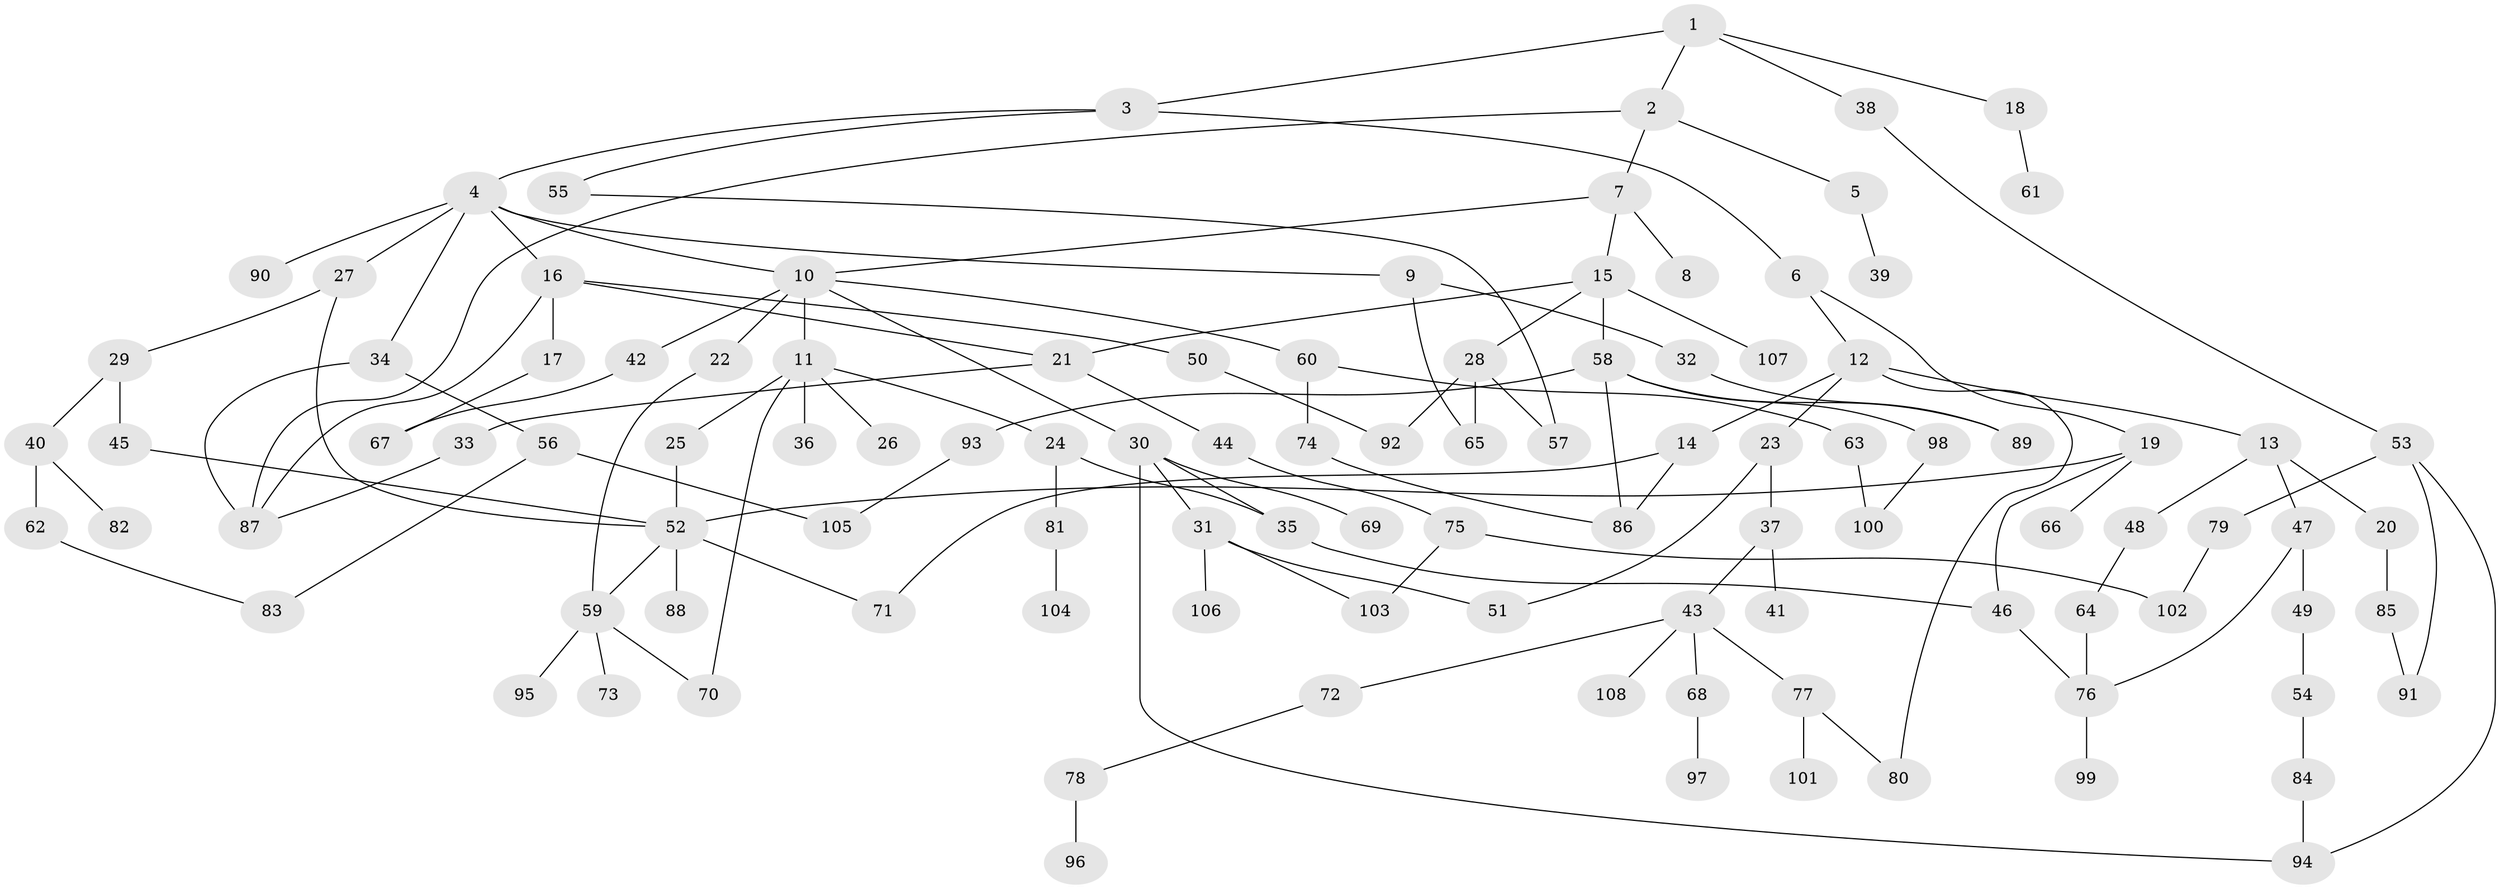 // Generated by graph-tools (version 1.1) at 2025/34/03/09/25 02:34:11]
// undirected, 108 vertices, 139 edges
graph export_dot {
graph [start="1"]
  node [color=gray90,style=filled];
  1;
  2;
  3;
  4;
  5;
  6;
  7;
  8;
  9;
  10;
  11;
  12;
  13;
  14;
  15;
  16;
  17;
  18;
  19;
  20;
  21;
  22;
  23;
  24;
  25;
  26;
  27;
  28;
  29;
  30;
  31;
  32;
  33;
  34;
  35;
  36;
  37;
  38;
  39;
  40;
  41;
  42;
  43;
  44;
  45;
  46;
  47;
  48;
  49;
  50;
  51;
  52;
  53;
  54;
  55;
  56;
  57;
  58;
  59;
  60;
  61;
  62;
  63;
  64;
  65;
  66;
  67;
  68;
  69;
  70;
  71;
  72;
  73;
  74;
  75;
  76;
  77;
  78;
  79;
  80;
  81;
  82;
  83;
  84;
  85;
  86;
  87;
  88;
  89;
  90;
  91;
  92;
  93;
  94;
  95;
  96;
  97;
  98;
  99;
  100;
  101;
  102;
  103;
  104;
  105;
  106;
  107;
  108;
  1 -- 2;
  1 -- 3;
  1 -- 18;
  1 -- 38;
  2 -- 5;
  2 -- 7;
  2 -- 87;
  3 -- 4;
  3 -- 6;
  3 -- 55;
  4 -- 9;
  4 -- 16;
  4 -- 27;
  4 -- 34;
  4 -- 90;
  4 -- 10;
  5 -- 39;
  6 -- 12;
  6 -- 19;
  7 -- 8;
  7 -- 10;
  7 -- 15;
  9 -- 32;
  9 -- 65;
  10 -- 11;
  10 -- 22;
  10 -- 30;
  10 -- 42;
  10 -- 60;
  11 -- 24;
  11 -- 25;
  11 -- 26;
  11 -- 36;
  11 -- 70;
  12 -- 13;
  12 -- 14;
  12 -- 23;
  12 -- 80;
  13 -- 20;
  13 -- 47;
  13 -- 48;
  14 -- 71;
  14 -- 86;
  15 -- 21;
  15 -- 28;
  15 -- 58;
  15 -- 107;
  16 -- 17;
  16 -- 50;
  16 -- 87;
  16 -- 21;
  17 -- 67;
  18 -- 61;
  19 -- 46;
  19 -- 66;
  19 -- 52;
  20 -- 85;
  21 -- 33;
  21 -- 44;
  22 -- 59;
  23 -- 37;
  23 -- 51;
  24 -- 81;
  24 -- 35;
  25 -- 52;
  27 -- 29;
  27 -- 52;
  28 -- 57;
  28 -- 65;
  28 -- 92;
  29 -- 40;
  29 -- 45;
  30 -- 31;
  30 -- 35;
  30 -- 69;
  30 -- 94;
  31 -- 51;
  31 -- 103;
  31 -- 106;
  32 -- 89;
  33 -- 87;
  34 -- 56;
  34 -- 87;
  35 -- 46;
  37 -- 41;
  37 -- 43;
  38 -- 53;
  40 -- 62;
  40 -- 82;
  42 -- 67;
  43 -- 68;
  43 -- 72;
  43 -- 77;
  43 -- 108;
  44 -- 75;
  45 -- 52;
  46 -- 76;
  47 -- 49;
  47 -- 76;
  48 -- 64;
  49 -- 54;
  50 -- 92;
  52 -- 88;
  52 -- 59;
  52 -- 71;
  53 -- 79;
  53 -- 94;
  53 -- 91;
  54 -- 84;
  55 -- 57;
  56 -- 105;
  56 -- 83;
  58 -- 86;
  58 -- 93;
  58 -- 98;
  58 -- 89;
  59 -- 70;
  59 -- 73;
  59 -- 95;
  60 -- 63;
  60 -- 74;
  62 -- 83;
  63 -- 100;
  64 -- 76;
  68 -- 97;
  72 -- 78;
  74 -- 86;
  75 -- 102;
  75 -- 103;
  76 -- 99;
  77 -- 80;
  77 -- 101;
  78 -- 96;
  79 -- 102;
  81 -- 104;
  84 -- 94;
  85 -- 91;
  93 -- 105;
  98 -- 100;
}
